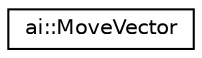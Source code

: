 digraph "Graphical Class Hierarchy"
{
  edge [fontname="Helvetica",fontsize="10",labelfontname="Helvetica",labelfontsize="10"];
  node [fontname="Helvetica",fontsize="10",shape=record];
  rankdir="LR";
  Node1 [label="ai::MoveVector",height=0.2,width=0.4,color="black", fillcolor="white", style="filled",URL="$classai_1_1MoveVector.html"];
}
